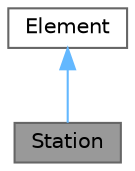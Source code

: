 digraph "Station"
{
 // LATEX_PDF_SIZE
  bgcolor="transparent";
  edge [fontname=Helvetica,fontsize=10,labelfontname=Helvetica,labelfontsize=10];
  node [fontname=Helvetica,fontsize=10,shape=box,height=0.2,width=0.4];
  Node1 [label="Station",height=0.2,width=0.4,color="gray40", fillcolor="grey60", style="filled", fontcolor="black",tooltip="Class representing a station."];
  Node2 -> Node1 [dir="back",color="steelblue1",style="solid"];
  Node2 [label="Element",height=0.2,width=0.4,color="gray40", fillcolor="white", style="filled",URL="$class_element.html",tooltip="Base class representing an element with a code."];
}
